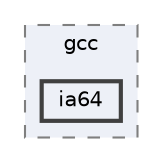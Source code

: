 digraph "external/libcds/cds/compiler/gcc/ia64"
{
 // LATEX_PDF_SIZE
  bgcolor="transparent";
  edge [fontname=Helvetica,fontsize=10,labelfontname=Helvetica,labelfontsize=10];
  node [fontname=Helvetica,fontsize=10,shape=box,height=0.2,width=0.4];
  compound=true
  subgraph clusterdir_7784f9b0c9c89af0e442d1445e4521a4 {
    graph [ bgcolor="#edf0f7", pencolor="grey50", label="gcc", fontname=Helvetica,fontsize=10 style="filled,dashed", URL="dir_7784f9b0c9c89af0e442d1445e4521a4.html",tooltip=""]
  dir_91fa874eb684ec61cacff3c1dcafdc67 [label="ia64", fillcolor="#edf0f7", color="grey25", style="filled,bold", URL="dir_91fa874eb684ec61cacff3c1dcafdc67.html",tooltip=""];
  }
}
